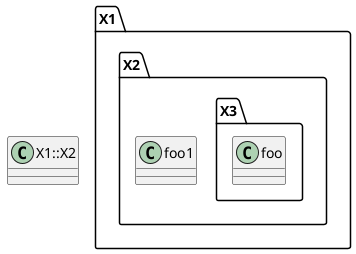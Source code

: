 @startuml

set separator ::

class X1::X2::X3::foo {}

set separator ||

class X1||X2||foo1 {}

class X1::X2 {}

@enduml